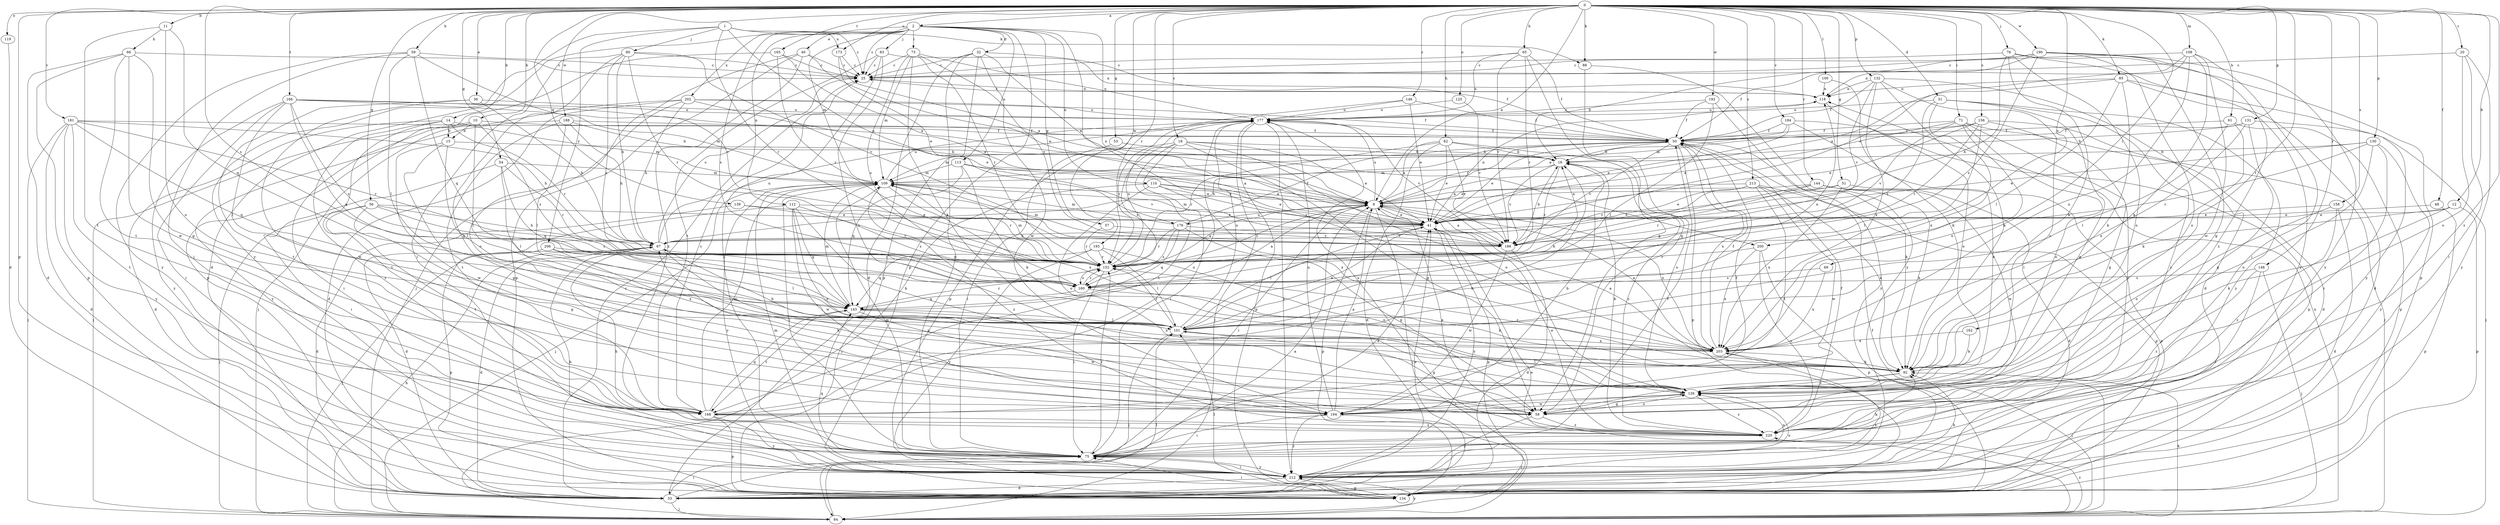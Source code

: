 strict digraph  {
0;
1;
2;
8;
10;
11;
12;
14;
15;
16;
18;
20;
25;
31;
32;
33;
36;
40;
41;
48;
50;
51;
53;
54;
56;
57;
58;
59;
61;
62;
65;
66;
67;
69;
71;
73;
75;
76;
80;
83;
84;
85;
88;
92;
100;
101;
108;
109;
110;
112;
113;
118;
119;
125;
126;
130;
131;
132;
134;
139;
143;
144;
146;
148;
152;
156;
158;
160;
162;
165;
166;
168;
173;
176;
177;
181;
184;
186;
188;
190;
192;
193;
194;
200;
202;
203;
206;
212;
213;
220;
0 -> 2  [label=a];
0 -> 8  [label=a];
0 -> 10  [label=b];
0 -> 11  [label=b];
0 -> 12  [label=b];
0 -> 14  [label=b];
0 -> 18  [label=c];
0 -> 20  [label=c];
0 -> 31  [label=d];
0 -> 36  [label=e];
0 -> 48  [label=f];
0 -> 51  [label=g];
0 -> 53  [label=g];
0 -> 54  [label=g];
0 -> 56  [label=g];
0 -> 59  [label=h];
0 -> 61  [label=h];
0 -> 62  [label=h];
0 -> 65  [label=h];
0 -> 69  [label=i];
0 -> 71  [label=i];
0 -> 76  [label=j];
0 -> 85  [label=k];
0 -> 88  [label=k];
0 -> 100  [label=l];
0 -> 108  [label=m];
0 -> 119  [label=o];
0 -> 125  [label=o];
0 -> 130  [label=p];
0 -> 131  [label=p];
0 -> 132  [label=p];
0 -> 134  [label=p];
0 -> 139  [label=q];
0 -> 144  [label=r];
0 -> 146  [label=r];
0 -> 148  [label=r];
0 -> 152  [label=r];
0 -> 156  [label=s];
0 -> 158  [label=s];
0 -> 160  [label=s];
0 -> 162  [label=t];
0 -> 165  [label=t];
0 -> 166  [label=t];
0 -> 173  [label=u];
0 -> 181  [label=v];
0 -> 184  [label=v];
0 -> 188  [label=w];
0 -> 190  [label=w];
0 -> 192  [label=w];
0 -> 193  [label=w];
0 -> 200  [label=x];
0 -> 213  [label=z];
0 -> 220  [label=z];
1 -> 25  [label=c];
1 -> 80  [label=j];
1 -> 88  [label=k];
1 -> 152  [label=r];
1 -> 173  [label=u];
1 -> 176  [label=u];
1 -> 206  [label=y];
1 -> 212  [label=y];
2 -> 25  [label=c];
2 -> 32  [label=d];
2 -> 33  [label=d];
2 -> 40  [label=e];
2 -> 57  [label=g];
2 -> 73  [label=i];
2 -> 83  [label=j];
2 -> 109  [label=m];
2 -> 110  [label=n];
2 -> 112  [label=n];
2 -> 113  [label=n];
2 -> 134  [label=p];
2 -> 160  [label=s];
2 -> 200  [label=x];
2 -> 202  [label=x];
2 -> 203  [label=x];
8 -> 41  [label=e];
8 -> 50  [label=f];
8 -> 75  [label=i];
8 -> 84  [label=j];
8 -> 134  [label=p];
8 -> 152  [label=r];
8 -> 176  [label=u];
8 -> 177  [label=u];
8 -> 203  [label=x];
10 -> 15  [label=b];
10 -> 50  [label=f];
10 -> 75  [label=i];
10 -> 84  [label=j];
10 -> 101  [label=l];
10 -> 160  [label=s];
11 -> 66  [label=h];
11 -> 126  [label=o];
11 -> 143  [label=q];
11 -> 168  [label=t];
12 -> 41  [label=e];
12 -> 92  [label=k];
12 -> 101  [label=l];
12 -> 134  [label=p];
14 -> 15  [label=b];
14 -> 33  [label=d];
14 -> 109  [label=m];
14 -> 152  [label=r];
14 -> 168  [label=t];
14 -> 220  [label=z];
15 -> 16  [label=b];
15 -> 58  [label=g];
15 -> 101  [label=l];
15 -> 194  [label=w];
16 -> 109  [label=m];
16 -> 152  [label=r];
16 -> 186  [label=v];
16 -> 220  [label=z];
18 -> 16  [label=b];
18 -> 41  [label=e];
18 -> 58  [label=g];
18 -> 75  [label=i];
18 -> 109  [label=m];
18 -> 126  [label=o];
18 -> 160  [label=s];
18 -> 168  [label=t];
20 -> 25  [label=c];
20 -> 75  [label=i];
20 -> 126  [label=o];
20 -> 212  [label=y];
25 -> 118  [label=n];
31 -> 58  [label=g];
31 -> 160  [label=s];
31 -> 177  [label=u];
31 -> 203  [label=x];
31 -> 212  [label=y];
31 -> 220  [label=z];
32 -> 8  [label=a];
32 -> 25  [label=c];
32 -> 33  [label=d];
32 -> 50  [label=f];
32 -> 75  [label=i];
32 -> 134  [label=p];
32 -> 194  [label=w];
33 -> 8  [label=a];
33 -> 25  [label=c];
33 -> 41  [label=e];
33 -> 75  [label=i];
33 -> 84  [label=j];
33 -> 203  [label=x];
36 -> 67  [label=h];
36 -> 168  [label=t];
36 -> 177  [label=u];
36 -> 194  [label=w];
40 -> 25  [label=c];
40 -> 41  [label=e];
40 -> 84  [label=j];
40 -> 134  [label=p];
40 -> 220  [label=z];
41 -> 67  [label=h];
41 -> 101  [label=l];
41 -> 109  [label=m];
41 -> 118  [label=n];
41 -> 134  [label=p];
41 -> 212  [label=y];
48 -> 41  [label=e];
48 -> 134  [label=p];
50 -> 16  [label=b];
50 -> 41  [label=e];
50 -> 67  [label=h];
50 -> 92  [label=k];
50 -> 134  [label=p];
50 -> 186  [label=v];
50 -> 203  [label=x];
51 -> 8  [label=a];
51 -> 67  [label=h];
51 -> 134  [label=p];
51 -> 203  [label=x];
53 -> 16  [label=b];
53 -> 75  [label=i];
54 -> 75  [label=i];
54 -> 101  [label=l];
54 -> 109  [label=m];
54 -> 143  [label=q];
54 -> 152  [label=r];
56 -> 41  [label=e];
56 -> 58  [label=g];
56 -> 67  [label=h];
56 -> 84  [label=j];
56 -> 160  [label=s];
56 -> 168  [label=t];
57 -> 152  [label=r];
57 -> 186  [label=v];
58 -> 67  [label=h];
58 -> 126  [label=o];
58 -> 212  [label=y];
58 -> 220  [label=z];
59 -> 25  [label=c];
59 -> 75  [label=i];
59 -> 101  [label=l];
59 -> 143  [label=q];
59 -> 186  [label=v];
59 -> 212  [label=y];
61 -> 50  [label=f];
61 -> 92  [label=k];
61 -> 101  [label=l];
61 -> 134  [label=p];
62 -> 8  [label=a];
62 -> 16  [label=b];
62 -> 33  [label=d];
62 -> 41  [label=e];
62 -> 126  [label=o];
62 -> 152  [label=r];
62 -> 186  [label=v];
65 -> 25  [label=c];
65 -> 50  [label=f];
65 -> 58  [label=g];
65 -> 152  [label=r];
65 -> 177  [label=u];
65 -> 186  [label=v];
66 -> 25  [label=c];
66 -> 33  [label=d];
66 -> 58  [label=g];
66 -> 134  [label=p];
66 -> 168  [label=t];
66 -> 194  [label=w];
67 -> 25  [label=c];
67 -> 33  [label=d];
67 -> 58  [label=g];
67 -> 84  [label=j];
67 -> 152  [label=r];
67 -> 177  [label=u];
69 -> 160  [label=s];
69 -> 203  [label=x];
71 -> 41  [label=e];
71 -> 50  [label=f];
71 -> 84  [label=j];
71 -> 126  [label=o];
71 -> 186  [label=v];
71 -> 203  [label=x];
71 -> 220  [label=z];
73 -> 25  [label=c];
73 -> 92  [label=k];
73 -> 109  [label=m];
73 -> 152  [label=r];
73 -> 160  [label=s];
73 -> 177  [label=u];
73 -> 186  [label=v];
75 -> 41  [label=e];
75 -> 50  [label=f];
75 -> 67  [label=h];
75 -> 92  [label=k];
75 -> 109  [label=m];
75 -> 126  [label=o];
75 -> 152  [label=r];
75 -> 212  [label=y];
76 -> 25  [label=c];
76 -> 67  [label=h];
76 -> 92  [label=k];
76 -> 126  [label=o];
76 -> 134  [label=p];
76 -> 212  [label=y];
80 -> 25  [label=c];
80 -> 58  [label=g];
80 -> 67  [label=h];
80 -> 75  [label=i];
80 -> 152  [label=r];
80 -> 160  [label=s];
80 -> 186  [label=v];
83 -> 25  [label=c];
83 -> 75  [label=i];
83 -> 118  [label=n];
83 -> 126  [label=o];
83 -> 168  [label=t];
84 -> 41  [label=e];
84 -> 50  [label=f];
84 -> 67  [label=h];
84 -> 92  [label=k];
84 -> 101  [label=l];
84 -> 118  [label=n];
84 -> 212  [label=y];
84 -> 220  [label=z];
85 -> 8  [label=a];
85 -> 33  [label=d];
85 -> 92  [label=k];
85 -> 101  [label=l];
85 -> 118  [label=n];
85 -> 212  [label=y];
88 -> 58  [label=g];
88 -> 212  [label=y];
92 -> 8  [label=a];
92 -> 58  [label=g];
92 -> 126  [label=o];
92 -> 152  [label=r];
100 -> 92  [label=k];
100 -> 118  [label=n];
101 -> 16  [label=b];
101 -> 41  [label=e];
101 -> 58  [label=g];
101 -> 84  [label=j];
101 -> 152  [label=r];
101 -> 177  [label=u];
101 -> 203  [label=x];
108 -> 25  [label=c];
108 -> 41  [label=e];
108 -> 75  [label=i];
108 -> 92  [label=k];
108 -> 118  [label=n];
108 -> 194  [label=w];
108 -> 203  [label=x];
109 -> 8  [label=a];
109 -> 75  [label=i];
109 -> 84  [label=j];
109 -> 152  [label=r];
109 -> 177  [label=u];
109 -> 203  [label=x];
109 -> 212  [label=y];
109 -> 220  [label=z];
110 -> 8  [label=a];
110 -> 41  [label=e];
110 -> 84  [label=j];
110 -> 126  [label=o];
110 -> 186  [label=v];
110 -> 203  [label=x];
112 -> 33  [label=d];
112 -> 41  [label=e];
112 -> 92  [label=k];
112 -> 126  [label=o];
112 -> 143  [label=q];
112 -> 160  [label=s];
112 -> 194  [label=w];
113 -> 8  [label=a];
113 -> 92  [label=k];
113 -> 109  [label=m];
113 -> 143  [label=q];
113 -> 186  [label=v];
118 -> 25  [label=c];
118 -> 126  [label=o];
118 -> 177  [label=u];
119 -> 33  [label=d];
125 -> 177  [label=u];
125 -> 186  [label=v];
126 -> 58  [label=g];
126 -> 101  [label=l];
126 -> 168  [label=t];
126 -> 194  [label=w];
126 -> 220  [label=z];
130 -> 16  [label=b];
130 -> 41  [label=e];
130 -> 126  [label=o];
130 -> 152  [label=r];
130 -> 212  [label=y];
130 -> 220  [label=z];
131 -> 16  [label=b];
131 -> 50  [label=f];
131 -> 58  [label=g];
131 -> 84  [label=j];
131 -> 203  [label=x];
132 -> 33  [label=d];
132 -> 50  [label=f];
132 -> 92  [label=k];
132 -> 118  [label=n];
132 -> 126  [label=o];
132 -> 186  [label=v];
132 -> 203  [label=x];
134 -> 75  [label=i];
134 -> 101  [label=l];
139 -> 33  [label=d];
139 -> 41  [label=e];
139 -> 152  [label=r];
143 -> 101  [label=l];
143 -> 109  [label=m];
143 -> 118  [label=n];
143 -> 152  [label=r];
143 -> 168  [label=t];
143 -> 194  [label=w];
143 -> 203  [label=x];
144 -> 8  [label=a];
144 -> 33  [label=d];
144 -> 92  [label=k];
144 -> 152  [label=r];
144 -> 186  [label=v];
144 -> 194  [label=w];
146 -> 41  [label=e];
146 -> 50  [label=f];
146 -> 134  [label=p];
146 -> 177  [label=u];
148 -> 75  [label=i];
148 -> 84  [label=j];
148 -> 160  [label=s];
148 -> 220  [label=z];
152 -> 8  [label=a];
152 -> 75  [label=i];
152 -> 109  [label=m];
152 -> 160  [label=s];
152 -> 177  [label=u];
156 -> 33  [label=d];
156 -> 41  [label=e];
156 -> 50  [label=f];
156 -> 58  [label=g];
156 -> 101  [label=l];
156 -> 109  [label=m];
156 -> 152  [label=r];
158 -> 33  [label=d];
158 -> 41  [label=e];
158 -> 126  [label=o];
158 -> 220  [label=z];
160 -> 8  [label=a];
160 -> 92  [label=k];
160 -> 143  [label=q];
160 -> 152  [label=r];
162 -> 92  [label=k];
162 -> 203  [label=x];
165 -> 8  [label=a];
165 -> 25  [label=c];
165 -> 134  [label=p];
165 -> 152  [label=r];
166 -> 8  [label=a];
166 -> 75  [label=i];
166 -> 101  [label=l];
166 -> 109  [label=m];
166 -> 143  [label=q];
166 -> 160  [label=s];
166 -> 177  [label=u];
166 -> 212  [label=y];
168 -> 16  [label=b];
168 -> 25  [label=c];
168 -> 109  [label=m];
168 -> 134  [label=p];
168 -> 143  [label=q];
168 -> 177  [label=u];
168 -> 212  [label=y];
168 -> 220  [label=z];
173 -> 8  [label=a];
173 -> 25  [label=c];
173 -> 41  [label=e];
176 -> 50  [label=f];
176 -> 58  [label=g];
176 -> 109  [label=m];
176 -> 143  [label=q];
176 -> 152  [label=r];
176 -> 160  [label=s];
176 -> 186  [label=v];
177 -> 50  [label=f];
177 -> 84  [label=j];
177 -> 134  [label=p];
177 -> 152  [label=r];
177 -> 186  [label=v];
177 -> 212  [label=y];
181 -> 33  [label=d];
181 -> 50  [label=f];
181 -> 67  [label=h];
181 -> 84  [label=j];
181 -> 143  [label=q];
181 -> 152  [label=r];
181 -> 168  [label=t];
181 -> 212  [label=y];
184 -> 8  [label=a];
184 -> 41  [label=e];
184 -> 50  [label=f];
184 -> 126  [label=o];
184 -> 134  [label=p];
186 -> 8  [label=a];
186 -> 16  [label=b];
186 -> 33  [label=d];
186 -> 109  [label=m];
186 -> 194  [label=w];
188 -> 16  [label=b];
188 -> 50  [label=f];
188 -> 67  [label=h];
188 -> 101  [label=l];
188 -> 168  [label=t];
188 -> 212  [label=y];
190 -> 16  [label=b];
190 -> 25  [label=c];
190 -> 50  [label=f];
190 -> 58  [label=g];
190 -> 126  [label=o];
190 -> 160  [label=s];
190 -> 212  [label=y];
190 -> 220  [label=z];
192 -> 50  [label=f];
192 -> 101  [label=l];
192 -> 177  [label=u];
192 -> 212  [label=y];
193 -> 101  [label=l];
193 -> 126  [label=o];
193 -> 143  [label=q];
193 -> 152  [label=r];
193 -> 212  [label=y];
194 -> 8  [label=a];
194 -> 16  [label=b];
194 -> 50  [label=f];
194 -> 75  [label=i];
194 -> 84  [label=j];
194 -> 177  [label=u];
194 -> 212  [label=y];
200 -> 134  [label=p];
200 -> 152  [label=r];
200 -> 203  [label=x];
200 -> 220  [label=z];
202 -> 33  [label=d];
202 -> 41  [label=e];
202 -> 50  [label=f];
202 -> 67  [label=h];
202 -> 84  [label=j];
202 -> 126  [label=o];
202 -> 177  [label=u];
203 -> 8  [label=a];
203 -> 50  [label=f];
203 -> 67  [label=h];
203 -> 84  [label=j];
203 -> 92  [label=k];
206 -> 101  [label=l];
206 -> 134  [label=p];
206 -> 152  [label=r];
206 -> 203  [label=x];
212 -> 33  [label=d];
212 -> 67  [label=h];
212 -> 75  [label=i];
212 -> 92  [label=k];
212 -> 109  [label=m];
212 -> 126  [label=o];
212 -> 134  [label=p];
212 -> 143  [label=q];
213 -> 8  [label=a];
213 -> 41  [label=e];
213 -> 92  [label=k];
213 -> 134  [label=p];
213 -> 168  [label=t];
213 -> 186  [label=v];
213 -> 194  [label=w];
220 -> 8  [label=a];
220 -> 16  [label=b];
220 -> 41  [label=e];
220 -> 50  [label=f];
220 -> 75  [label=i];
220 -> 177  [label=u];
}
